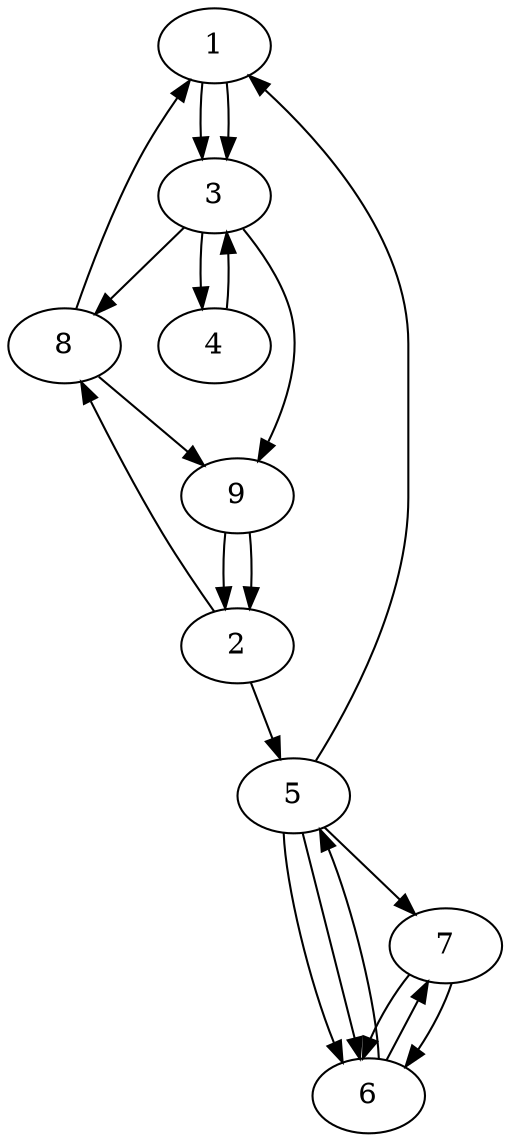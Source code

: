 digraph G {
  1 -> 3;
  1 -> 3;
  2 -> 8;
  2 -> 5;
  3 -> 4;
  3 -> 9;
  3 -> 8;
  4 -> 3;
  5 -> 6;
  5 -> 1;
  5 -> 7;
  5 -> 6;
  6 -> 5;
  6 -> 7;
  7 -> 6;
  7 -> 6;
  8 -> 1;
  8 -> 9;
  9 -> 2;
  9 -> 2;
}
